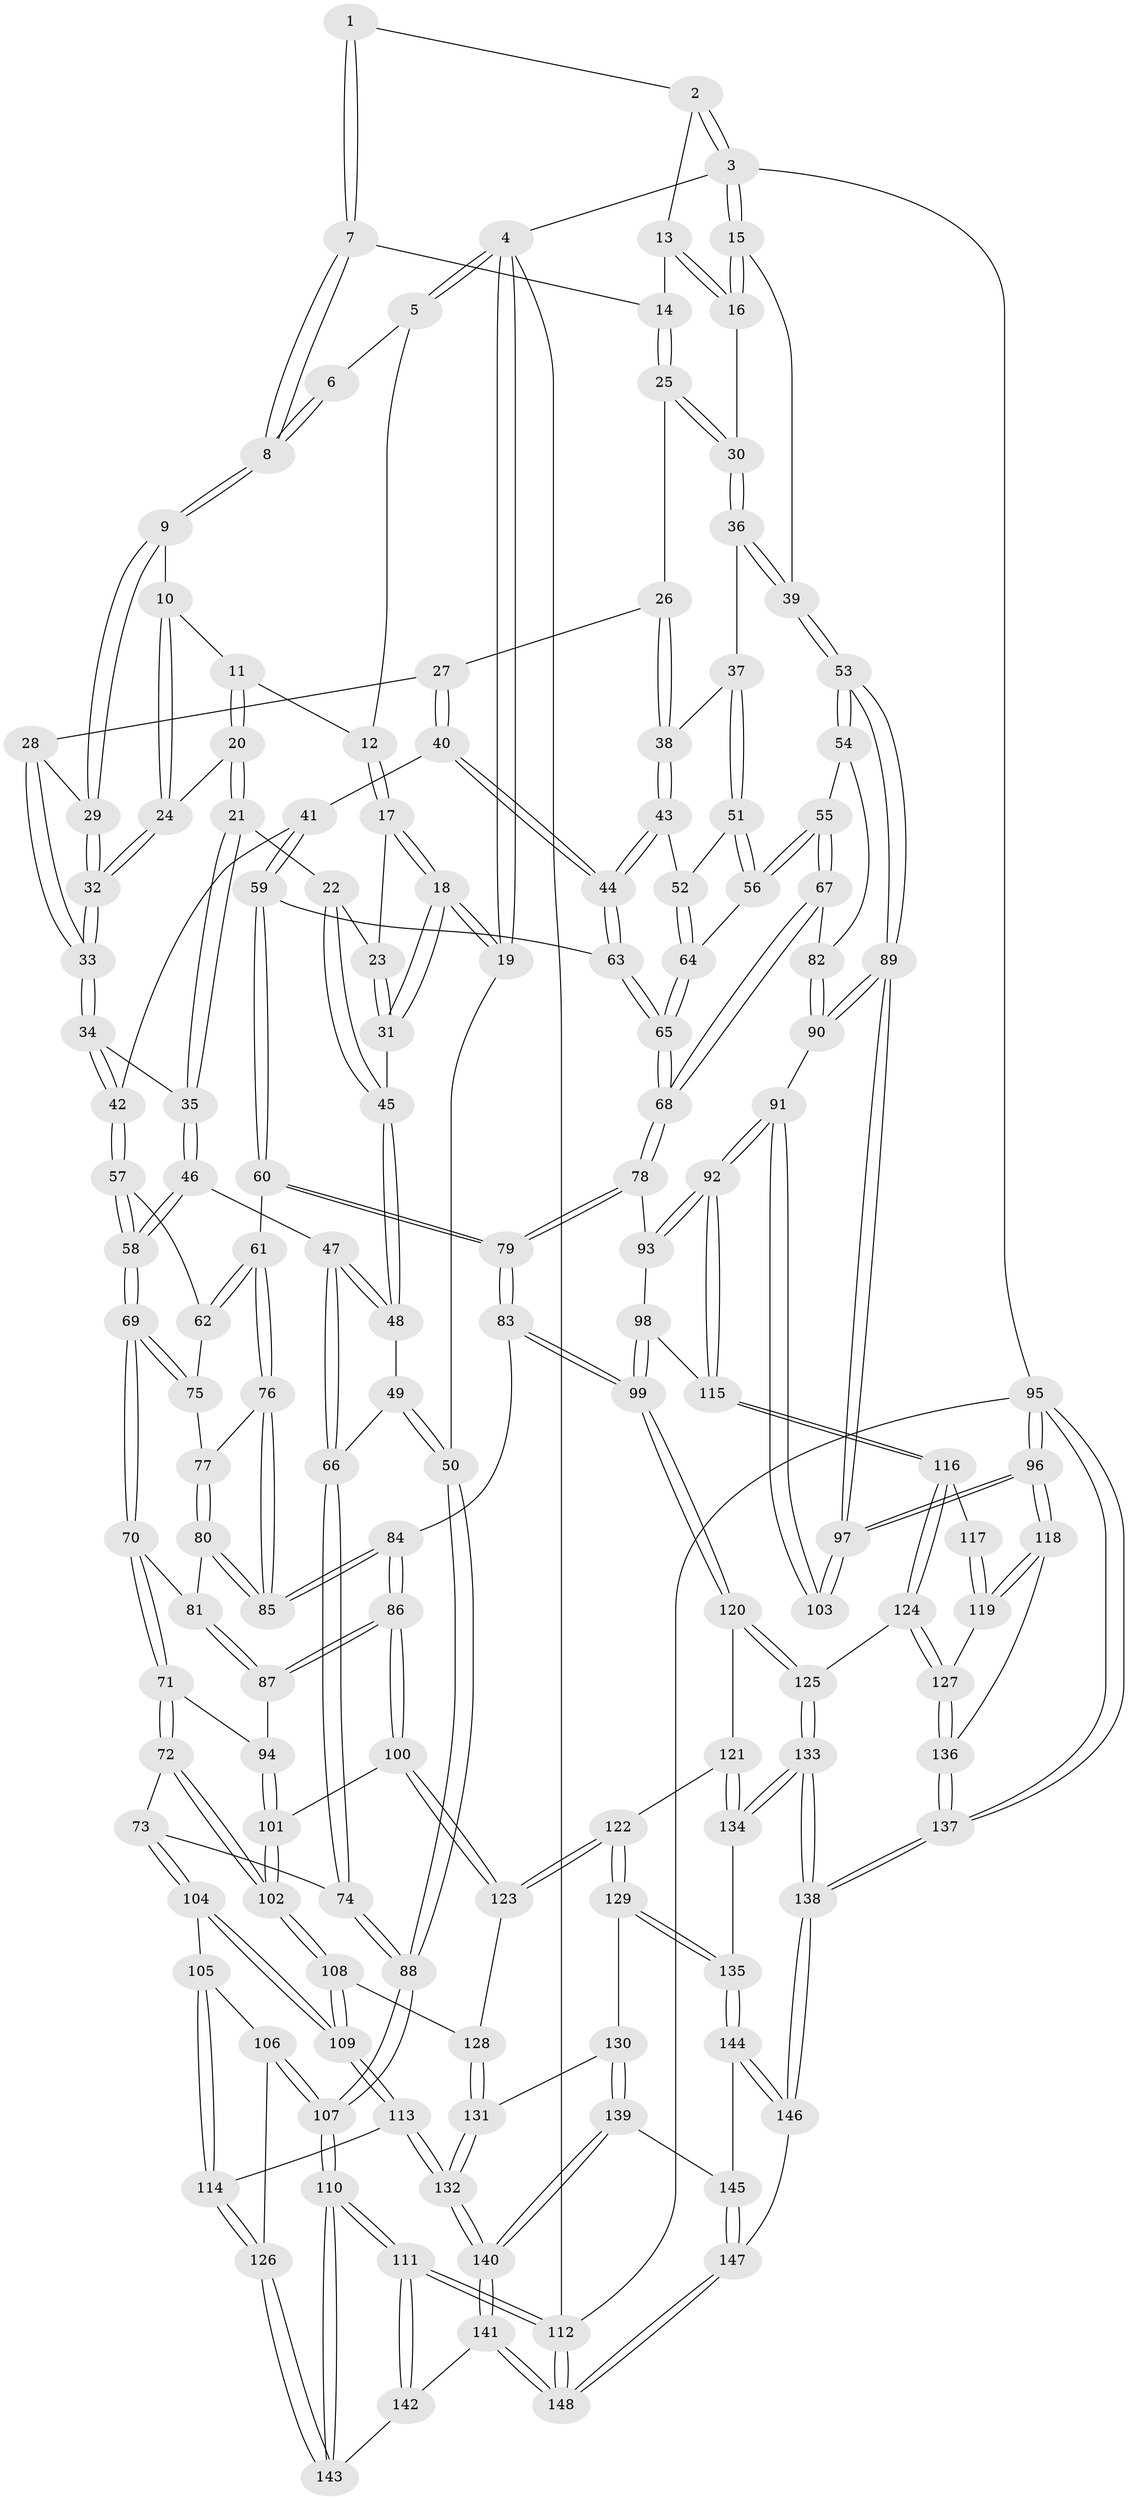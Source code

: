 // coarse degree distribution, {2: 0.02702702702702703, 3: 0.47297297297297297, 6: 0.013513513513513514, 4: 0.47297297297297297, 5: 0.013513513513513514}
// Generated by graph-tools (version 1.1) at 2025/38/03/04/25 23:38:24]
// undirected, 148 vertices, 367 edges
graph export_dot {
  node [color=gray90,style=filled];
  1 [pos="+0.8383244062636088+0"];
  2 [pos="+1+0"];
  3 [pos="+1+0"];
  4 [pos="+0+0"];
  5 [pos="+0.30253365674947047+0"];
  6 [pos="+0.6406203707702354+0"];
  7 [pos="+0.7261753150943787+0.08574707166417767"];
  8 [pos="+0.6335820414068773+0.07071857204272294"];
  9 [pos="+0.5912532939789085+0.11614172200130533"];
  10 [pos="+0.4638481608232865+0.06748856377447672"];
  11 [pos="+0.320560881284408+0"];
  12 [pos="+0.3069346413771433+0"];
  13 [pos="+0.8880872158314655+0"];
  14 [pos="+0.75151141546773+0.09398226890739034"];
  15 [pos="+1+0.22755082449137717"];
  16 [pos="+0.8951869166012991+0.18151537112975244"];
  17 [pos="+0.16518688956108069+0.0771475942693419"];
  18 [pos="+0+0.12857527425488988"];
  19 [pos="+0+0.12207960862477875"];
  20 [pos="+0.3199586981500408+0.1608640636732091"];
  21 [pos="+0.22538971019603005+0.24817997543833345"];
  22 [pos="+0.20744198760167276+0.24265275151070295"];
  23 [pos="+0.16542713509630422+0.0804417107670385"];
  24 [pos="+0.4145251796368954+0.22407749446230144"];
  25 [pos="+0.8144807947330507+0.2104533808732842"];
  26 [pos="+0.7769611319375695+0.23145959518925888"];
  27 [pos="+0.6315901401752293+0.23028171037700326"];
  28 [pos="+0.6228764562906584+0.21794716744274817"];
  29 [pos="+0.5912532680753068+0.12874347022047133"];
  30 [pos="+0.8349767183784258+0.21352986359413528"];
  31 [pos="+0.05351972685822995+0.2612423398124983"];
  32 [pos="+0.4280942397594695+0.2480647140809987"];
  33 [pos="+0.4314371065474729+0.2991475929130322"];
  34 [pos="+0.4297498812112193+0.3083279675644361"];
  35 [pos="+0.26666671806254416+0.31218663953790476"];
  36 [pos="+0.8753281460377698+0.3336711899282299"];
  37 [pos="+0.8731508088599708+0.33723804286493975"];
  38 [pos="+0.7470708321433946+0.33419373556213205"];
  39 [pos="+1+0.36890112021141147"];
  40 [pos="+0.625058358074741+0.29846395942072923"];
  41 [pos="+0.5661845175318965+0.3557422141461086"];
  42 [pos="+0.4311185916564007+0.31127202607763926"];
  43 [pos="+0.7300896459510736+0.36521495702099294"];
  44 [pos="+0.7097308794302764+0.36888322908724647"];
  45 [pos="+0.08060130753131886+0.2758042290782648"];
  46 [pos="+0.24615265201500175+0.40963201707271674"];
  47 [pos="+0.2032270449517841+0.41430883167811566"];
  48 [pos="+0.10042278953779298+0.37303618747559897"];
  49 [pos="+0.08566648023960195+0.3975164083739635"];
  50 [pos="+0+0.49598181380393663"];
  51 [pos="+0.857758960042245+0.37415848290828974"];
  52 [pos="+0.7342163648639755+0.3682269652554998"];
  53 [pos="+1+0.4389953534724049"];
  54 [pos="+0.965903955900764+0.4746191711470095"];
  55 [pos="+0.8776543441273111+0.43832275426133677"];
  56 [pos="+0.8574143562535592+0.4047237925669776"];
  57 [pos="+0.42724171013676937+0.33876592826392316"];
  58 [pos="+0.27471267143057376+0.44691180597356644"];
  59 [pos="+0.5810236135969826+0.45250241273566166"];
  60 [pos="+0.5574732360747149+0.4890581021563184"];
  61 [pos="+0.5239122207317778+0.49127194009492015"];
  62 [pos="+0.4340932740680229+0.4370926593457833"];
  63 [pos="+0.6690770488790113+0.4380488642117992"];
  64 [pos="+0.7793473360974489+0.4382531304234574"];
  65 [pos="+0.757581115344561+0.5379062140385455"];
  66 [pos="+0.09942651412041588+0.5539325623354729"];
  67 [pos="+0.7863376073995998+0.5619926980012894"];
  68 [pos="+0.7646442298745573+0.5626228396835503"];
  69 [pos="+0.28766632867088887+0.4752263217412243"];
  70 [pos="+0.26339281329844455+0.5681115832255137"];
  71 [pos="+0.22801844179207326+0.6064087809109588"];
  72 [pos="+0.22485133764662874+0.6076710755121197"];
  73 [pos="+0.1780842843214379+0.6175634139865946"];
  74 [pos="+0.09457133616570002+0.5747873175644705"];
  75 [pos="+0.38623361481590185+0.47169780776421"];
  76 [pos="+0.4853468032892617+0.5372542905711912"];
  77 [pos="+0.39846118866537256+0.5190265732949231"];
  78 [pos="+0.7438343361822545+0.5839511275883478"];
  79 [pos="+0.6363836168967782+0.6288992916375329"];
  80 [pos="+0.3953996727560364+0.5740996071252855"];
  81 [pos="+0.3696884886549919+0.5853434852694548"];
  82 [pos="+0.8560160840943299+0.5824111245508163"];
  83 [pos="+0.6154119179061993+0.6689720066522665"];
  84 [pos="+0.49233427972600424+0.6905971670947783"];
  85 [pos="+0.4558070240705563+0.5923626338612998"];
  86 [pos="+0.4536558601793149+0.7261713639338682"];
  87 [pos="+0.3811072018606836+0.6596438825217541"];
  88 [pos="+0+0.6158093162836554"];
  89 [pos="+1+0.5905870286139905"];
  90 [pos="+0.883472921529655+0.6125254600281989"];
  91 [pos="+0.8897152122514425+0.6767940936634973"];
  92 [pos="+0.8556912040176995+0.7377083691793258"];
  93 [pos="+0.7744553083114608+0.6575118391247936"];
  94 [pos="+0.29518195352655235+0.6587644520978119"];
  95 [pos="+1+1"];
  96 [pos="+1+1"];
  97 [pos="+1+0.6318581806999509"];
  98 [pos="+0.7529118144363484+0.7537616161763977"];
  99 [pos="+0.663289383481058+0.7808723601837019"];
  100 [pos="+0.444248315873235+0.7456363050718255"];
  101 [pos="+0.3400290599527702+0.752581671924131"];
  102 [pos="+0.2858585636730844+0.792043371839304"];
  103 [pos="+1+0.7089266905776749"];
  104 [pos="+0.17808113284526084+0.617583347222706"];
  105 [pos="+0.1314730323089687+0.7239666042502776"];
  106 [pos="+0.045257770462447895+0.7761560270534518"];
  107 [pos="+0+0.7530874823045424"];
  108 [pos="+0.27056474246414186+0.811804056467268"];
  109 [pos="+0.23932142080988483+0.8397335035755253"];
  110 [pos="+0+0.8205662102811833"];
  111 [pos="+0+1"];
  112 [pos="+0+1"];
  113 [pos="+0.23885557472003513+0.840515406627776"];
  114 [pos="+0.19816518728179577+0.8445522374585718"];
  115 [pos="+0.8532683082012528+0.7653397452151882"];
  116 [pos="+0.8551836717098334+0.7691738816353285"];
  117 [pos="+0.9945739385315661+0.7314151561365417"];
  118 [pos="+1+0.898071989822605"];
  119 [pos="+0.942018865232516+0.8485515735341005"];
  120 [pos="+0.6629324446722998+0.785144342002833"];
  121 [pos="+0.6402062622000485+0.8113910764534858"];
  122 [pos="+0.48870038992432446+0.829759054982692"];
  123 [pos="+0.4509103663080502+0.7838688756858108"];
  124 [pos="+0.8683796861029341+0.8383212652260076"];
  125 [pos="+0.737141096147672+0.8594552301008935"];
  126 [pos="+0.15938478184821392+0.8617195430598088"];
  127 [pos="+0.8771196029059577+0.8485090455383357"];
  128 [pos="+0.39866494446407713+0.8447969804919097"];
  129 [pos="+0.5009901980050597+0.89902241417672"];
  130 [pos="+0.39257236471962514+0.9042115904283949"];
  131 [pos="+0.38462348921998996+0.879040613123308"];
  132 [pos="+0.26202783148215264+0.8769279181309371"];
  133 [pos="+0.7215162847952654+1"];
  134 [pos="+0.6077292227842026+0.9186002850392652"];
  135 [pos="+0.5057359844966272+0.9085439769404078"];
  136 [pos="+0.8584725139427938+0.9636398763477104"];
  137 [pos="+0.7785424290610642+1"];
  138 [pos="+0.7604846093704762+1"];
  139 [pos="+0.3838945830790214+0.958354742702729"];
  140 [pos="+0.30370455863810386+1"];
  141 [pos="+0.2729851426471786+1"];
  142 [pos="+0.12484265282404017+0.9310988954876669"];
  143 [pos="+0.12574815581495577+0.9101934482586876"];
  144 [pos="+0.49451212462768296+0.9374498227555403"];
  145 [pos="+0.4719968001475467+0.9502078151515678"];
  146 [pos="+0.6267047301865805+1"];
  147 [pos="+0.3564390427266633+1"];
  148 [pos="+0.2751002498024272+1"];
  1 -- 2;
  1 -- 7;
  1 -- 7;
  2 -- 3;
  2 -- 3;
  2 -- 13;
  3 -- 4;
  3 -- 15;
  3 -- 15;
  3 -- 95;
  4 -- 5;
  4 -- 5;
  4 -- 19;
  4 -- 19;
  4 -- 112;
  5 -- 6;
  5 -- 12;
  6 -- 8;
  6 -- 8;
  7 -- 8;
  7 -- 8;
  7 -- 14;
  8 -- 9;
  8 -- 9;
  9 -- 10;
  9 -- 29;
  9 -- 29;
  10 -- 11;
  10 -- 24;
  10 -- 24;
  11 -- 12;
  11 -- 20;
  11 -- 20;
  12 -- 17;
  12 -- 17;
  13 -- 14;
  13 -- 16;
  13 -- 16;
  14 -- 25;
  14 -- 25;
  15 -- 16;
  15 -- 16;
  15 -- 39;
  16 -- 30;
  17 -- 18;
  17 -- 18;
  17 -- 23;
  18 -- 19;
  18 -- 19;
  18 -- 31;
  18 -- 31;
  19 -- 50;
  20 -- 21;
  20 -- 21;
  20 -- 24;
  21 -- 22;
  21 -- 35;
  21 -- 35;
  22 -- 23;
  22 -- 45;
  22 -- 45;
  23 -- 31;
  23 -- 31;
  24 -- 32;
  24 -- 32;
  25 -- 26;
  25 -- 30;
  25 -- 30;
  26 -- 27;
  26 -- 38;
  26 -- 38;
  27 -- 28;
  27 -- 40;
  27 -- 40;
  28 -- 29;
  28 -- 33;
  28 -- 33;
  29 -- 32;
  29 -- 32;
  30 -- 36;
  30 -- 36;
  31 -- 45;
  32 -- 33;
  32 -- 33;
  33 -- 34;
  33 -- 34;
  34 -- 35;
  34 -- 42;
  34 -- 42;
  35 -- 46;
  35 -- 46;
  36 -- 37;
  36 -- 39;
  36 -- 39;
  37 -- 38;
  37 -- 51;
  37 -- 51;
  38 -- 43;
  38 -- 43;
  39 -- 53;
  39 -- 53;
  40 -- 41;
  40 -- 44;
  40 -- 44;
  41 -- 42;
  41 -- 59;
  41 -- 59;
  42 -- 57;
  42 -- 57;
  43 -- 44;
  43 -- 44;
  43 -- 52;
  44 -- 63;
  44 -- 63;
  45 -- 48;
  45 -- 48;
  46 -- 47;
  46 -- 58;
  46 -- 58;
  47 -- 48;
  47 -- 48;
  47 -- 66;
  47 -- 66;
  48 -- 49;
  49 -- 50;
  49 -- 50;
  49 -- 66;
  50 -- 88;
  50 -- 88;
  51 -- 52;
  51 -- 56;
  51 -- 56;
  52 -- 64;
  52 -- 64;
  53 -- 54;
  53 -- 54;
  53 -- 89;
  53 -- 89;
  54 -- 55;
  54 -- 82;
  55 -- 56;
  55 -- 56;
  55 -- 67;
  55 -- 67;
  56 -- 64;
  57 -- 58;
  57 -- 58;
  57 -- 62;
  58 -- 69;
  58 -- 69;
  59 -- 60;
  59 -- 60;
  59 -- 63;
  60 -- 61;
  60 -- 79;
  60 -- 79;
  61 -- 62;
  61 -- 62;
  61 -- 76;
  61 -- 76;
  62 -- 75;
  63 -- 65;
  63 -- 65;
  64 -- 65;
  64 -- 65;
  65 -- 68;
  65 -- 68;
  66 -- 74;
  66 -- 74;
  67 -- 68;
  67 -- 68;
  67 -- 82;
  68 -- 78;
  68 -- 78;
  69 -- 70;
  69 -- 70;
  69 -- 75;
  69 -- 75;
  70 -- 71;
  70 -- 71;
  70 -- 81;
  71 -- 72;
  71 -- 72;
  71 -- 94;
  72 -- 73;
  72 -- 102;
  72 -- 102;
  73 -- 74;
  73 -- 104;
  73 -- 104;
  74 -- 88;
  74 -- 88;
  75 -- 77;
  76 -- 77;
  76 -- 85;
  76 -- 85;
  77 -- 80;
  77 -- 80;
  78 -- 79;
  78 -- 79;
  78 -- 93;
  79 -- 83;
  79 -- 83;
  80 -- 81;
  80 -- 85;
  80 -- 85;
  81 -- 87;
  81 -- 87;
  82 -- 90;
  82 -- 90;
  83 -- 84;
  83 -- 99;
  83 -- 99;
  84 -- 85;
  84 -- 85;
  84 -- 86;
  84 -- 86;
  86 -- 87;
  86 -- 87;
  86 -- 100;
  86 -- 100;
  87 -- 94;
  88 -- 107;
  88 -- 107;
  89 -- 90;
  89 -- 90;
  89 -- 97;
  89 -- 97;
  90 -- 91;
  91 -- 92;
  91 -- 92;
  91 -- 103;
  91 -- 103;
  92 -- 93;
  92 -- 93;
  92 -- 115;
  92 -- 115;
  93 -- 98;
  94 -- 101;
  94 -- 101;
  95 -- 96;
  95 -- 96;
  95 -- 137;
  95 -- 137;
  95 -- 112;
  96 -- 97;
  96 -- 97;
  96 -- 118;
  96 -- 118;
  97 -- 103;
  97 -- 103;
  98 -- 99;
  98 -- 99;
  98 -- 115;
  99 -- 120;
  99 -- 120;
  100 -- 101;
  100 -- 123;
  100 -- 123;
  101 -- 102;
  101 -- 102;
  102 -- 108;
  102 -- 108;
  104 -- 105;
  104 -- 109;
  104 -- 109;
  105 -- 106;
  105 -- 114;
  105 -- 114;
  106 -- 107;
  106 -- 107;
  106 -- 126;
  107 -- 110;
  107 -- 110;
  108 -- 109;
  108 -- 109;
  108 -- 128;
  109 -- 113;
  109 -- 113;
  110 -- 111;
  110 -- 111;
  110 -- 143;
  110 -- 143;
  111 -- 112;
  111 -- 112;
  111 -- 142;
  111 -- 142;
  112 -- 148;
  112 -- 148;
  113 -- 114;
  113 -- 132;
  113 -- 132;
  114 -- 126;
  114 -- 126;
  115 -- 116;
  115 -- 116;
  116 -- 117;
  116 -- 124;
  116 -- 124;
  117 -- 119;
  117 -- 119;
  118 -- 119;
  118 -- 119;
  118 -- 136;
  119 -- 127;
  120 -- 121;
  120 -- 125;
  120 -- 125;
  121 -- 122;
  121 -- 134;
  121 -- 134;
  122 -- 123;
  122 -- 123;
  122 -- 129;
  122 -- 129;
  123 -- 128;
  124 -- 125;
  124 -- 127;
  124 -- 127;
  125 -- 133;
  125 -- 133;
  126 -- 143;
  126 -- 143;
  127 -- 136;
  127 -- 136;
  128 -- 131;
  128 -- 131;
  129 -- 130;
  129 -- 135;
  129 -- 135;
  130 -- 131;
  130 -- 139;
  130 -- 139;
  131 -- 132;
  131 -- 132;
  132 -- 140;
  132 -- 140;
  133 -- 134;
  133 -- 134;
  133 -- 138;
  133 -- 138;
  134 -- 135;
  135 -- 144;
  135 -- 144;
  136 -- 137;
  136 -- 137;
  137 -- 138;
  137 -- 138;
  138 -- 146;
  138 -- 146;
  139 -- 140;
  139 -- 140;
  139 -- 145;
  140 -- 141;
  140 -- 141;
  141 -- 142;
  141 -- 148;
  141 -- 148;
  142 -- 143;
  144 -- 145;
  144 -- 146;
  144 -- 146;
  145 -- 147;
  145 -- 147;
  146 -- 147;
  147 -- 148;
  147 -- 148;
}
